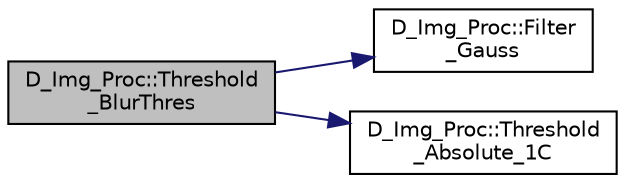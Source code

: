 digraph "D_Img_Proc::Threshold_BlurThres"
{
 // LATEX_PDF_SIZE
  edge [fontname="Helvetica",fontsize="10",labelfontname="Helvetica",labelfontsize="10"];
  node [fontname="Helvetica",fontsize="10",shape=record];
  rankdir="LR";
  Node1 [label="D_Img_Proc::Threshold\l_BlurThres",height=0.2,width=0.4,color="black", fillcolor="grey75", style="filled", fontcolor="black",tooltip=" "];
  Node1 -> Node2 [color="midnightblue",fontsize="10",style="solid"];
  Node2 [label="D_Img_Proc::Filter\l_Gauss",height=0.2,width=0.4,color="black", fillcolor="white", style="filled",URL="$class_d___img___proc.html#ac6684203379af5199a22792f5af4558e",tooltip=" "];
  Node1 -> Node3 [color="midnightblue",fontsize="10",style="solid"];
  Node3 [label="D_Img_Proc::Threshold\l_Absolute_1C",height=0.2,width=0.4,color="black", fillcolor="white", style="filled",URL="$class_d___img___proc.html#a24e2f06ffe01d53fef4c81f4ca5a22af",tooltip=" "];
}
